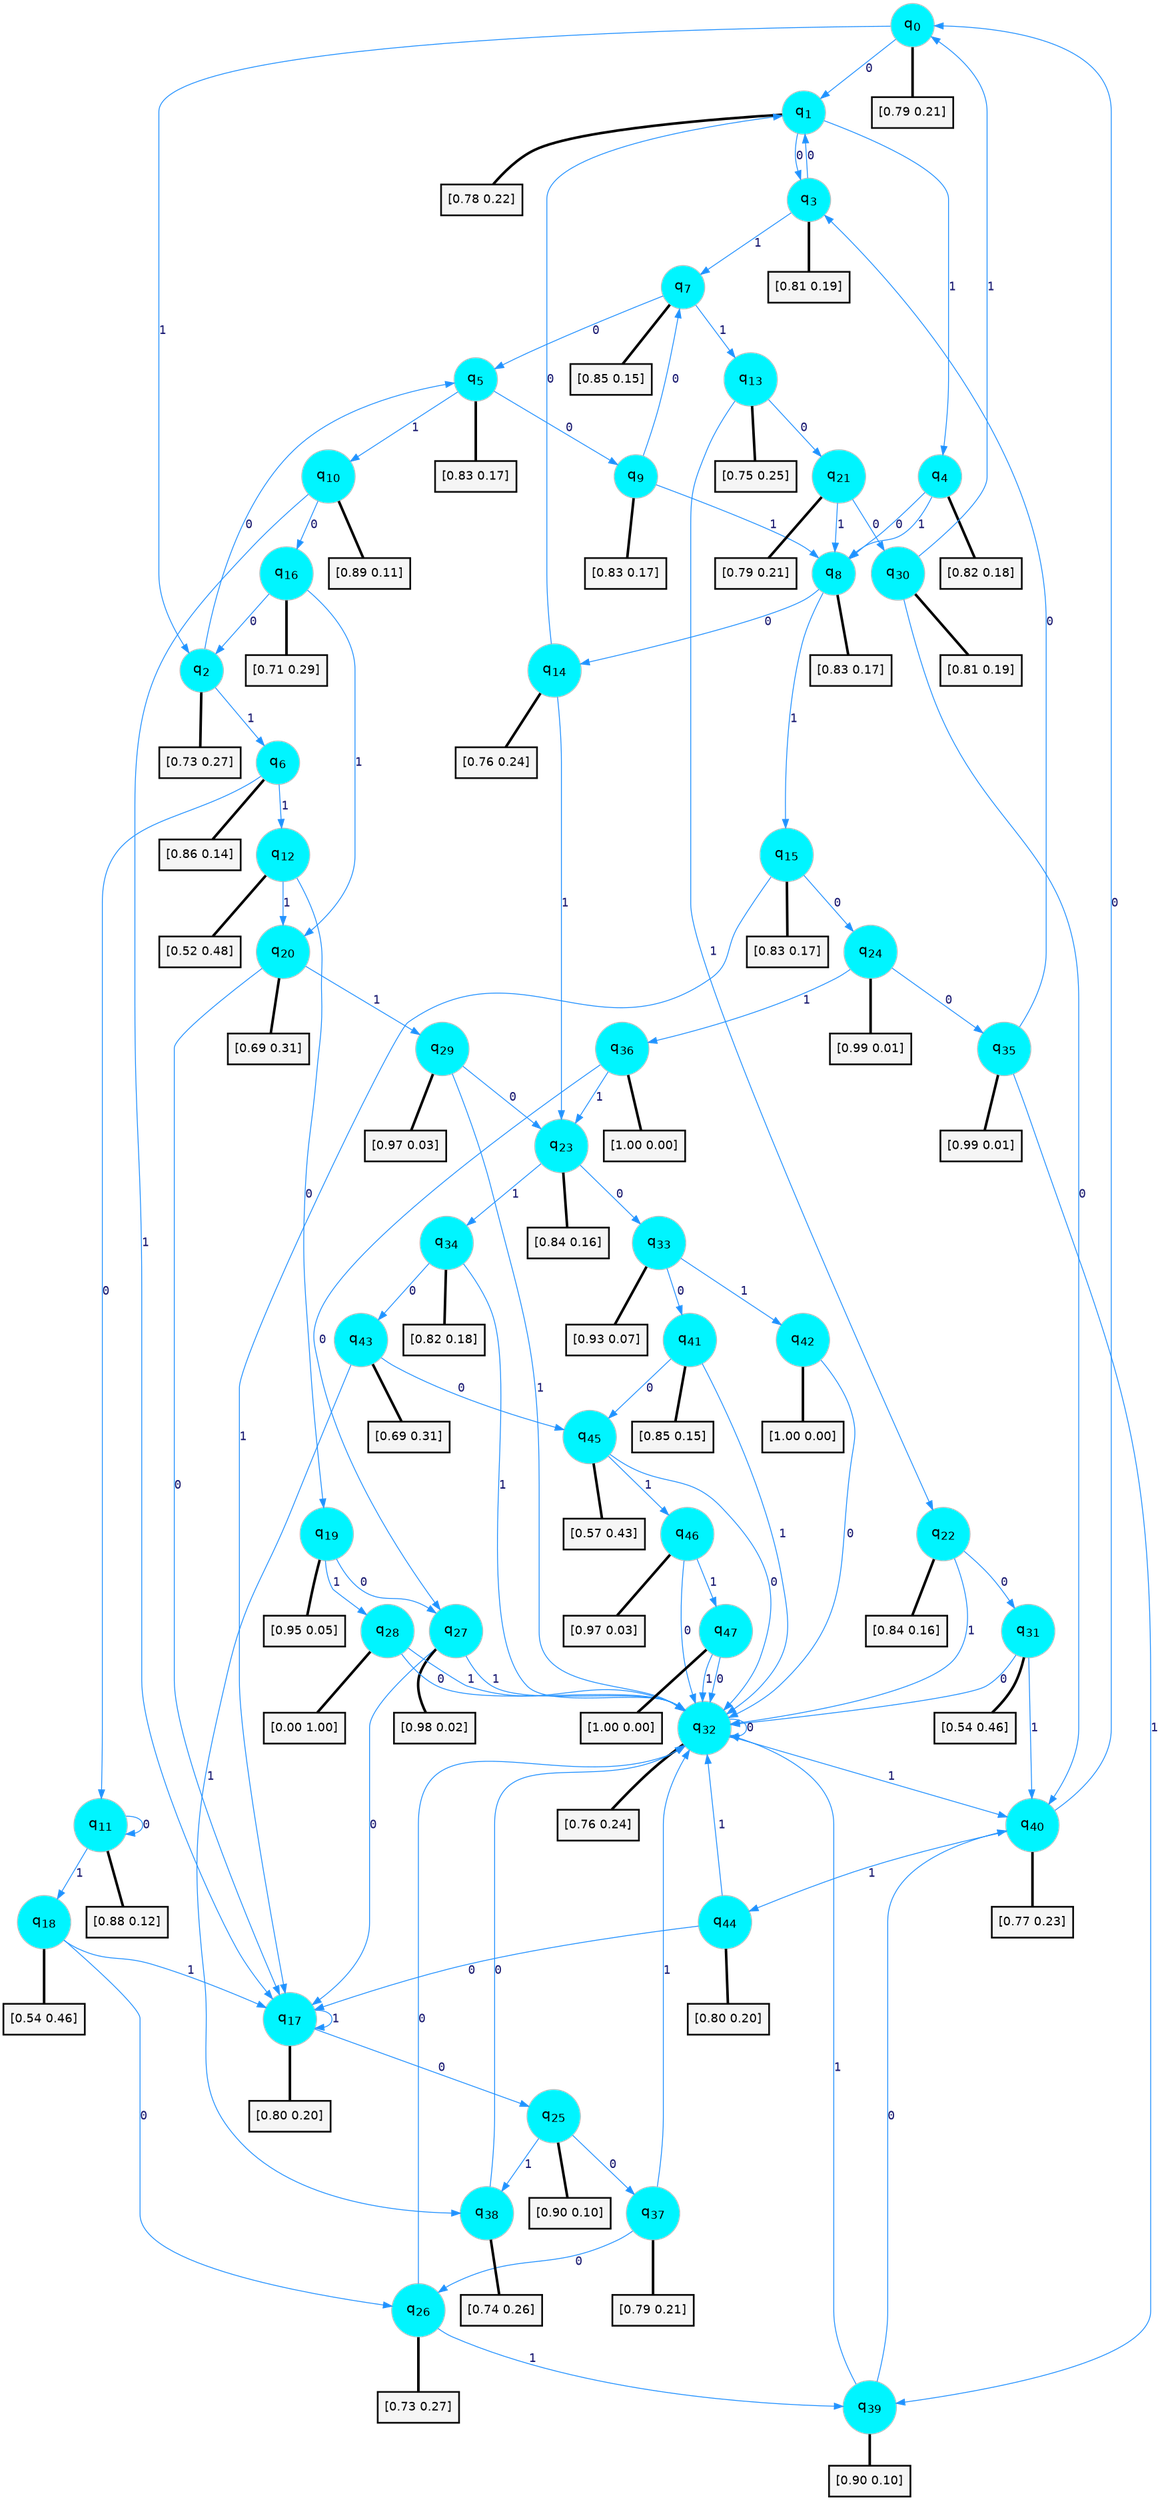 digraph G {
graph [
bgcolor=transparent, dpi=300, rankdir=TD, size="40,25"];
node [
color=gray, fillcolor=turquoise1, fontcolor=black, fontname=Helvetica, fontsize=16, fontweight=bold, shape=circle, style=filled];
edge [
arrowsize=1, color=dodgerblue1, fontcolor=midnightblue, fontname=courier, fontweight=bold, penwidth=1, style=solid, weight=20];
0[label=<q<SUB>0</SUB>>];
1[label=<q<SUB>1</SUB>>];
2[label=<q<SUB>2</SUB>>];
3[label=<q<SUB>3</SUB>>];
4[label=<q<SUB>4</SUB>>];
5[label=<q<SUB>5</SUB>>];
6[label=<q<SUB>6</SUB>>];
7[label=<q<SUB>7</SUB>>];
8[label=<q<SUB>8</SUB>>];
9[label=<q<SUB>9</SUB>>];
10[label=<q<SUB>10</SUB>>];
11[label=<q<SUB>11</SUB>>];
12[label=<q<SUB>12</SUB>>];
13[label=<q<SUB>13</SUB>>];
14[label=<q<SUB>14</SUB>>];
15[label=<q<SUB>15</SUB>>];
16[label=<q<SUB>16</SUB>>];
17[label=<q<SUB>17</SUB>>];
18[label=<q<SUB>18</SUB>>];
19[label=<q<SUB>19</SUB>>];
20[label=<q<SUB>20</SUB>>];
21[label=<q<SUB>21</SUB>>];
22[label=<q<SUB>22</SUB>>];
23[label=<q<SUB>23</SUB>>];
24[label=<q<SUB>24</SUB>>];
25[label=<q<SUB>25</SUB>>];
26[label=<q<SUB>26</SUB>>];
27[label=<q<SUB>27</SUB>>];
28[label=<q<SUB>28</SUB>>];
29[label=<q<SUB>29</SUB>>];
30[label=<q<SUB>30</SUB>>];
31[label=<q<SUB>31</SUB>>];
32[label=<q<SUB>32</SUB>>];
33[label=<q<SUB>33</SUB>>];
34[label=<q<SUB>34</SUB>>];
35[label=<q<SUB>35</SUB>>];
36[label=<q<SUB>36</SUB>>];
37[label=<q<SUB>37</SUB>>];
38[label=<q<SUB>38</SUB>>];
39[label=<q<SUB>39</SUB>>];
40[label=<q<SUB>40</SUB>>];
41[label=<q<SUB>41</SUB>>];
42[label=<q<SUB>42</SUB>>];
43[label=<q<SUB>43</SUB>>];
44[label=<q<SUB>44</SUB>>];
45[label=<q<SUB>45</SUB>>];
46[label=<q<SUB>46</SUB>>];
47[label=<q<SUB>47</SUB>>];
48[label="[0.79 0.21]", shape=box,fontcolor=black, fontname=Helvetica, fontsize=14, penwidth=2, fillcolor=whitesmoke,color=black];
49[label="[0.78 0.22]", shape=box,fontcolor=black, fontname=Helvetica, fontsize=14, penwidth=2, fillcolor=whitesmoke,color=black];
50[label="[0.73 0.27]", shape=box,fontcolor=black, fontname=Helvetica, fontsize=14, penwidth=2, fillcolor=whitesmoke,color=black];
51[label="[0.81 0.19]", shape=box,fontcolor=black, fontname=Helvetica, fontsize=14, penwidth=2, fillcolor=whitesmoke,color=black];
52[label="[0.82 0.18]", shape=box,fontcolor=black, fontname=Helvetica, fontsize=14, penwidth=2, fillcolor=whitesmoke,color=black];
53[label="[0.83 0.17]", shape=box,fontcolor=black, fontname=Helvetica, fontsize=14, penwidth=2, fillcolor=whitesmoke,color=black];
54[label="[0.86 0.14]", shape=box,fontcolor=black, fontname=Helvetica, fontsize=14, penwidth=2, fillcolor=whitesmoke,color=black];
55[label="[0.85 0.15]", shape=box,fontcolor=black, fontname=Helvetica, fontsize=14, penwidth=2, fillcolor=whitesmoke,color=black];
56[label="[0.83 0.17]", shape=box,fontcolor=black, fontname=Helvetica, fontsize=14, penwidth=2, fillcolor=whitesmoke,color=black];
57[label="[0.83 0.17]", shape=box,fontcolor=black, fontname=Helvetica, fontsize=14, penwidth=2, fillcolor=whitesmoke,color=black];
58[label="[0.89 0.11]", shape=box,fontcolor=black, fontname=Helvetica, fontsize=14, penwidth=2, fillcolor=whitesmoke,color=black];
59[label="[0.88 0.12]", shape=box,fontcolor=black, fontname=Helvetica, fontsize=14, penwidth=2, fillcolor=whitesmoke,color=black];
60[label="[0.52 0.48]", shape=box,fontcolor=black, fontname=Helvetica, fontsize=14, penwidth=2, fillcolor=whitesmoke,color=black];
61[label="[0.75 0.25]", shape=box,fontcolor=black, fontname=Helvetica, fontsize=14, penwidth=2, fillcolor=whitesmoke,color=black];
62[label="[0.76 0.24]", shape=box,fontcolor=black, fontname=Helvetica, fontsize=14, penwidth=2, fillcolor=whitesmoke,color=black];
63[label="[0.83 0.17]", shape=box,fontcolor=black, fontname=Helvetica, fontsize=14, penwidth=2, fillcolor=whitesmoke,color=black];
64[label="[0.71 0.29]", shape=box,fontcolor=black, fontname=Helvetica, fontsize=14, penwidth=2, fillcolor=whitesmoke,color=black];
65[label="[0.80 0.20]", shape=box,fontcolor=black, fontname=Helvetica, fontsize=14, penwidth=2, fillcolor=whitesmoke,color=black];
66[label="[0.54 0.46]", shape=box,fontcolor=black, fontname=Helvetica, fontsize=14, penwidth=2, fillcolor=whitesmoke,color=black];
67[label="[0.95 0.05]", shape=box,fontcolor=black, fontname=Helvetica, fontsize=14, penwidth=2, fillcolor=whitesmoke,color=black];
68[label="[0.69 0.31]", shape=box,fontcolor=black, fontname=Helvetica, fontsize=14, penwidth=2, fillcolor=whitesmoke,color=black];
69[label="[0.79 0.21]", shape=box,fontcolor=black, fontname=Helvetica, fontsize=14, penwidth=2, fillcolor=whitesmoke,color=black];
70[label="[0.84 0.16]", shape=box,fontcolor=black, fontname=Helvetica, fontsize=14, penwidth=2, fillcolor=whitesmoke,color=black];
71[label="[0.84 0.16]", shape=box,fontcolor=black, fontname=Helvetica, fontsize=14, penwidth=2, fillcolor=whitesmoke,color=black];
72[label="[0.99 0.01]", shape=box,fontcolor=black, fontname=Helvetica, fontsize=14, penwidth=2, fillcolor=whitesmoke,color=black];
73[label="[0.90 0.10]", shape=box,fontcolor=black, fontname=Helvetica, fontsize=14, penwidth=2, fillcolor=whitesmoke,color=black];
74[label="[0.73 0.27]", shape=box,fontcolor=black, fontname=Helvetica, fontsize=14, penwidth=2, fillcolor=whitesmoke,color=black];
75[label="[0.98 0.02]", shape=box,fontcolor=black, fontname=Helvetica, fontsize=14, penwidth=2, fillcolor=whitesmoke,color=black];
76[label="[0.00 1.00]", shape=box,fontcolor=black, fontname=Helvetica, fontsize=14, penwidth=2, fillcolor=whitesmoke,color=black];
77[label="[0.97 0.03]", shape=box,fontcolor=black, fontname=Helvetica, fontsize=14, penwidth=2, fillcolor=whitesmoke,color=black];
78[label="[0.81 0.19]", shape=box,fontcolor=black, fontname=Helvetica, fontsize=14, penwidth=2, fillcolor=whitesmoke,color=black];
79[label="[0.54 0.46]", shape=box,fontcolor=black, fontname=Helvetica, fontsize=14, penwidth=2, fillcolor=whitesmoke,color=black];
80[label="[0.76 0.24]", shape=box,fontcolor=black, fontname=Helvetica, fontsize=14, penwidth=2, fillcolor=whitesmoke,color=black];
81[label="[0.93 0.07]", shape=box,fontcolor=black, fontname=Helvetica, fontsize=14, penwidth=2, fillcolor=whitesmoke,color=black];
82[label="[0.82 0.18]", shape=box,fontcolor=black, fontname=Helvetica, fontsize=14, penwidth=2, fillcolor=whitesmoke,color=black];
83[label="[0.99 0.01]", shape=box,fontcolor=black, fontname=Helvetica, fontsize=14, penwidth=2, fillcolor=whitesmoke,color=black];
84[label="[1.00 0.00]", shape=box,fontcolor=black, fontname=Helvetica, fontsize=14, penwidth=2, fillcolor=whitesmoke,color=black];
85[label="[0.79 0.21]", shape=box,fontcolor=black, fontname=Helvetica, fontsize=14, penwidth=2, fillcolor=whitesmoke,color=black];
86[label="[0.74 0.26]", shape=box,fontcolor=black, fontname=Helvetica, fontsize=14, penwidth=2, fillcolor=whitesmoke,color=black];
87[label="[0.90 0.10]", shape=box,fontcolor=black, fontname=Helvetica, fontsize=14, penwidth=2, fillcolor=whitesmoke,color=black];
88[label="[0.77 0.23]", shape=box,fontcolor=black, fontname=Helvetica, fontsize=14, penwidth=2, fillcolor=whitesmoke,color=black];
89[label="[0.85 0.15]", shape=box,fontcolor=black, fontname=Helvetica, fontsize=14, penwidth=2, fillcolor=whitesmoke,color=black];
90[label="[1.00 0.00]", shape=box,fontcolor=black, fontname=Helvetica, fontsize=14, penwidth=2, fillcolor=whitesmoke,color=black];
91[label="[0.69 0.31]", shape=box,fontcolor=black, fontname=Helvetica, fontsize=14, penwidth=2, fillcolor=whitesmoke,color=black];
92[label="[0.80 0.20]", shape=box,fontcolor=black, fontname=Helvetica, fontsize=14, penwidth=2, fillcolor=whitesmoke,color=black];
93[label="[0.57 0.43]", shape=box,fontcolor=black, fontname=Helvetica, fontsize=14, penwidth=2, fillcolor=whitesmoke,color=black];
94[label="[0.97 0.03]", shape=box,fontcolor=black, fontname=Helvetica, fontsize=14, penwidth=2, fillcolor=whitesmoke,color=black];
95[label="[1.00 0.00]", shape=box,fontcolor=black, fontname=Helvetica, fontsize=14, penwidth=2, fillcolor=whitesmoke,color=black];
0->1 [label=0];
0->2 [label=1];
0->48 [arrowhead=none, penwidth=3,color=black];
1->3 [label=0];
1->4 [label=1];
1->49 [arrowhead=none, penwidth=3,color=black];
2->5 [label=0];
2->6 [label=1];
2->50 [arrowhead=none, penwidth=3,color=black];
3->1 [label=0];
3->7 [label=1];
3->51 [arrowhead=none, penwidth=3,color=black];
4->8 [label=0];
4->8 [label=1];
4->52 [arrowhead=none, penwidth=3,color=black];
5->9 [label=0];
5->10 [label=1];
5->53 [arrowhead=none, penwidth=3,color=black];
6->11 [label=0];
6->12 [label=1];
6->54 [arrowhead=none, penwidth=3,color=black];
7->5 [label=0];
7->13 [label=1];
7->55 [arrowhead=none, penwidth=3,color=black];
8->14 [label=0];
8->15 [label=1];
8->56 [arrowhead=none, penwidth=3,color=black];
9->7 [label=0];
9->8 [label=1];
9->57 [arrowhead=none, penwidth=3,color=black];
10->16 [label=0];
10->17 [label=1];
10->58 [arrowhead=none, penwidth=3,color=black];
11->11 [label=0];
11->18 [label=1];
11->59 [arrowhead=none, penwidth=3,color=black];
12->19 [label=0];
12->20 [label=1];
12->60 [arrowhead=none, penwidth=3,color=black];
13->21 [label=0];
13->22 [label=1];
13->61 [arrowhead=none, penwidth=3,color=black];
14->1 [label=0];
14->23 [label=1];
14->62 [arrowhead=none, penwidth=3,color=black];
15->24 [label=0];
15->17 [label=1];
15->63 [arrowhead=none, penwidth=3,color=black];
16->2 [label=0];
16->20 [label=1];
16->64 [arrowhead=none, penwidth=3,color=black];
17->25 [label=0];
17->17 [label=1];
17->65 [arrowhead=none, penwidth=3,color=black];
18->26 [label=0];
18->17 [label=1];
18->66 [arrowhead=none, penwidth=3,color=black];
19->27 [label=0];
19->28 [label=1];
19->67 [arrowhead=none, penwidth=3,color=black];
20->17 [label=0];
20->29 [label=1];
20->68 [arrowhead=none, penwidth=3,color=black];
21->30 [label=0];
21->8 [label=1];
21->69 [arrowhead=none, penwidth=3,color=black];
22->31 [label=0];
22->32 [label=1];
22->70 [arrowhead=none, penwidth=3,color=black];
23->33 [label=0];
23->34 [label=1];
23->71 [arrowhead=none, penwidth=3,color=black];
24->35 [label=0];
24->36 [label=1];
24->72 [arrowhead=none, penwidth=3,color=black];
25->37 [label=0];
25->38 [label=1];
25->73 [arrowhead=none, penwidth=3,color=black];
26->32 [label=0];
26->39 [label=1];
26->74 [arrowhead=none, penwidth=3,color=black];
27->17 [label=0];
27->32 [label=1];
27->75 [arrowhead=none, penwidth=3,color=black];
28->32 [label=0];
28->32 [label=1];
28->76 [arrowhead=none, penwidth=3,color=black];
29->23 [label=0];
29->32 [label=1];
29->77 [arrowhead=none, penwidth=3,color=black];
30->40 [label=0];
30->0 [label=1];
30->78 [arrowhead=none, penwidth=3,color=black];
31->32 [label=0];
31->40 [label=1];
31->79 [arrowhead=none, penwidth=3,color=black];
32->32 [label=0];
32->40 [label=1];
32->80 [arrowhead=none, penwidth=3,color=black];
33->41 [label=0];
33->42 [label=1];
33->81 [arrowhead=none, penwidth=3,color=black];
34->43 [label=0];
34->32 [label=1];
34->82 [arrowhead=none, penwidth=3,color=black];
35->3 [label=0];
35->39 [label=1];
35->83 [arrowhead=none, penwidth=3,color=black];
36->27 [label=0];
36->23 [label=1];
36->84 [arrowhead=none, penwidth=3,color=black];
37->26 [label=0];
37->32 [label=1];
37->85 [arrowhead=none, penwidth=3,color=black];
38->32 [label=0];
38->86 [arrowhead=none, penwidth=3,color=black];
39->40 [label=0];
39->32 [label=1];
39->87 [arrowhead=none, penwidth=3,color=black];
40->0 [label=0];
40->44 [label=1];
40->88 [arrowhead=none, penwidth=3,color=black];
41->45 [label=0];
41->32 [label=1];
41->89 [arrowhead=none, penwidth=3,color=black];
42->32 [label=0];
42->90 [arrowhead=none, penwidth=3,color=black];
43->45 [label=0];
43->38 [label=1];
43->91 [arrowhead=none, penwidth=3,color=black];
44->17 [label=0];
44->32 [label=1];
44->92 [arrowhead=none, penwidth=3,color=black];
45->32 [label=0];
45->46 [label=1];
45->93 [arrowhead=none, penwidth=3,color=black];
46->32 [label=0];
46->47 [label=1];
46->94 [arrowhead=none, penwidth=3,color=black];
47->32 [label=0];
47->32 [label=1];
47->95 [arrowhead=none, penwidth=3,color=black];
}
